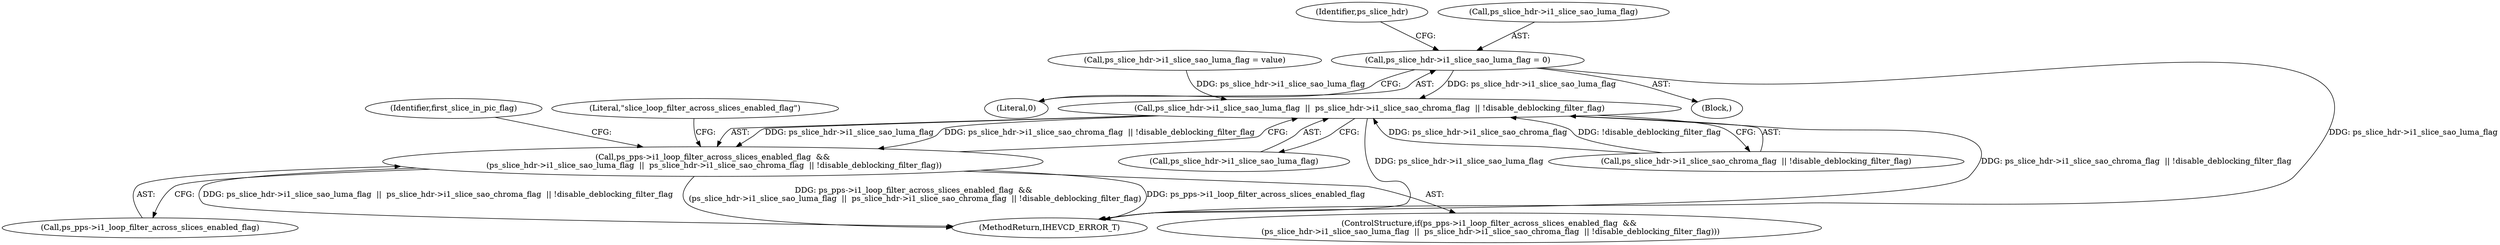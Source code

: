digraph "0_Android_a1424724a00d62ac5efa0e27953eed66850d662f@pointer" {
"1001091" [label="(Call,ps_slice_hdr->i1_slice_sao_luma_flag = 0)"];
"1001593" [label="(Call,ps_slice_hdr->i1_slice_sao_luma_flag  ||  ps_slice_hdr->i1_slice_sao_chroma_flag  || !disable_deblocking_filter_flag)"];
"1001589" [label="(Call,ps_pps->i1_loop_filter_across_slices_enabled_flag  &&\n (ps_slice_hdr->i1_slice_sao_luma_flag  ||  ps_slice_hdr->i1_slice_sao_chroma_flag  || !disable_deblocking_filter_flag))"];
"1002606" [label="(MethodReturn,IHEVCD_ERROR_T)"];
"1001590" [label="(Call,ps_pps->i1_loop_filter_across_slices_enabled_flag)"];
"1001605" [label="(Literal,\"slice_loop_filter_across_slices_enabled_flag\")"];
"1001593" [label="(Call,ps_slice_hdr->i1_slice_sao_luma_flag  ||  ps_slice_hdr->i1_slice_sao_chroma_flag  || !disable_deblocking_filter_flag)"];
"1001594" [label="(Call,ps_slice_hdr->i1_slice_sao_luma_flag)"];
"1001589" [label="(Call,ps_pps->i1_loop_filter_across_slices_enabled_flag  &&\n (ps_slice_hdr->i1_slice_sao_luma_flag  ||  ps_slice_hdr->i1_slice_sao_chroma_flag  || !disable_deblocking_filter_flag))"];
"1001095" [label="(Literal,0)"];
"1001091" [label="(Call,ps_slice_hdr->i1_slice_sao_luma_flag = 0)"];
"1001098" [label="(Identifier,ps_slice_hdr)"];
"1001597" [label="(Call,ps_slice_hdr->i1_slice_sao_chroma_flag  || !disable_deblocking_filter_flag)"];
"1001111" [label="(Call,ps_slice_hdr->i1_slice_sao_luma_flag = value)"];
"1001588" [label="(ControlStructure,if(ps_pps->i1_loop_filter_across_slices_enabled_flag  &&\n (ps_slice_hdr->i1_slice_sao_luma_flag  ||  ps_slice_hdr->i1_slice_sao_chroma_flag  || !disable_deblocking_filter_flag)))"];
"1001617" [label="(Identifier,first_slice_in_pic_flag)"];
"1000554" [label="(Block,)"];
"1001092" [label="(Call,ps_slice_hdr->i1_slice_sao_luma_flag)"];
"1001091" -> "1000554"  [label="AST: "];
"1001091" -> "1001095"  [label="CFG: "];
"1001092" -> "1001091"  [label="AST: "];
"1001095" -> "1001091"  [label="AST: "];
"1001098" -> "1001091"  [label="CFG: "];
"1001091" -> "1002606"  [label="DDG: ps_slice_hdr->i1_slice_sao_luma_flag"];
"1001091" -> "1001593"  [label="DDG: ps_slice_hdr->i1_slice_sao_luma_flag"];
"1001593" -> "1001589"  [label="AST: "];
"1001593" -> "1001594"  [label="CFG: "];
"1001593" -> "1001597"  [label="CFG: "];
"1001594" -> "1001593"  [label="AST: "];
"1001597" -> "1001593"  [label="AST: "];
"1001589" -> "1001593"  [label="CFG: "];
"1001593" -> "1002606"  [label="DDG: ps_slice_hdr->i1_slice_sao_chroma_flag  || !disable_deblocking_filter_flag"];
"1001593" -> "1002606"  [label="DDG: ps_slice_hdr->i1_slice_sao_luma_flag"];
"1001593" -> "1001589"  [label="DDG: ps_slice_hdr->i1_slice_sao_luma_flag"];
"1001593" -> "1001589"  [label="DDG: ps_slice_hdr->i1_slice_sao_chroma_flag  || !disable_deblocking_filter_flag"];
"1001111" -> "1001593"  [label="DDG: ps_slice_hdr->i1_slice_sao_luma_flag"];
"1001597" -> "1001593"  [label="DDG: ps_slice_hdr->i1_slice_sao_chroma_flag"];
"1001597" -> "1001593"  [label="DDG: !disable_deblocking_filter_flag"];
"1001589" -> "1001588"  [label="AST: "];
"1001589" -> "1001590"  [label="CFG: "];
"1001590" -> "1001589"  [label="AST: "];
"1001605" -> "1001589"  [label="CFG: "];
"1001617" -> "1001589"  [label="CFG: "];
"1001589" -> "1002606"  [label="DDG: ps_slice_hdr->i1_slice_sao_luma_flag  ||  ps_slice_hdr->i1_slice_sao_chroma_flag  || !disable_deblocking_filter_flag"];
"1001589" -> "1002606"  [label="DDG: ps_pps->i1_loop_filter_across_slices_enabled_flag  &&\n (ps_slice_hdr->i1_slice_sao_luma_flag  ||  ps_slice_hdr->i1_slice_sao_chroma_flag  || !disable_deblocking_filter_flag)"];
"1001589" -> "1002606"  [label="DDG: ps_pps->i1_loop_filter_across_slices_enabled_flag"];
}
